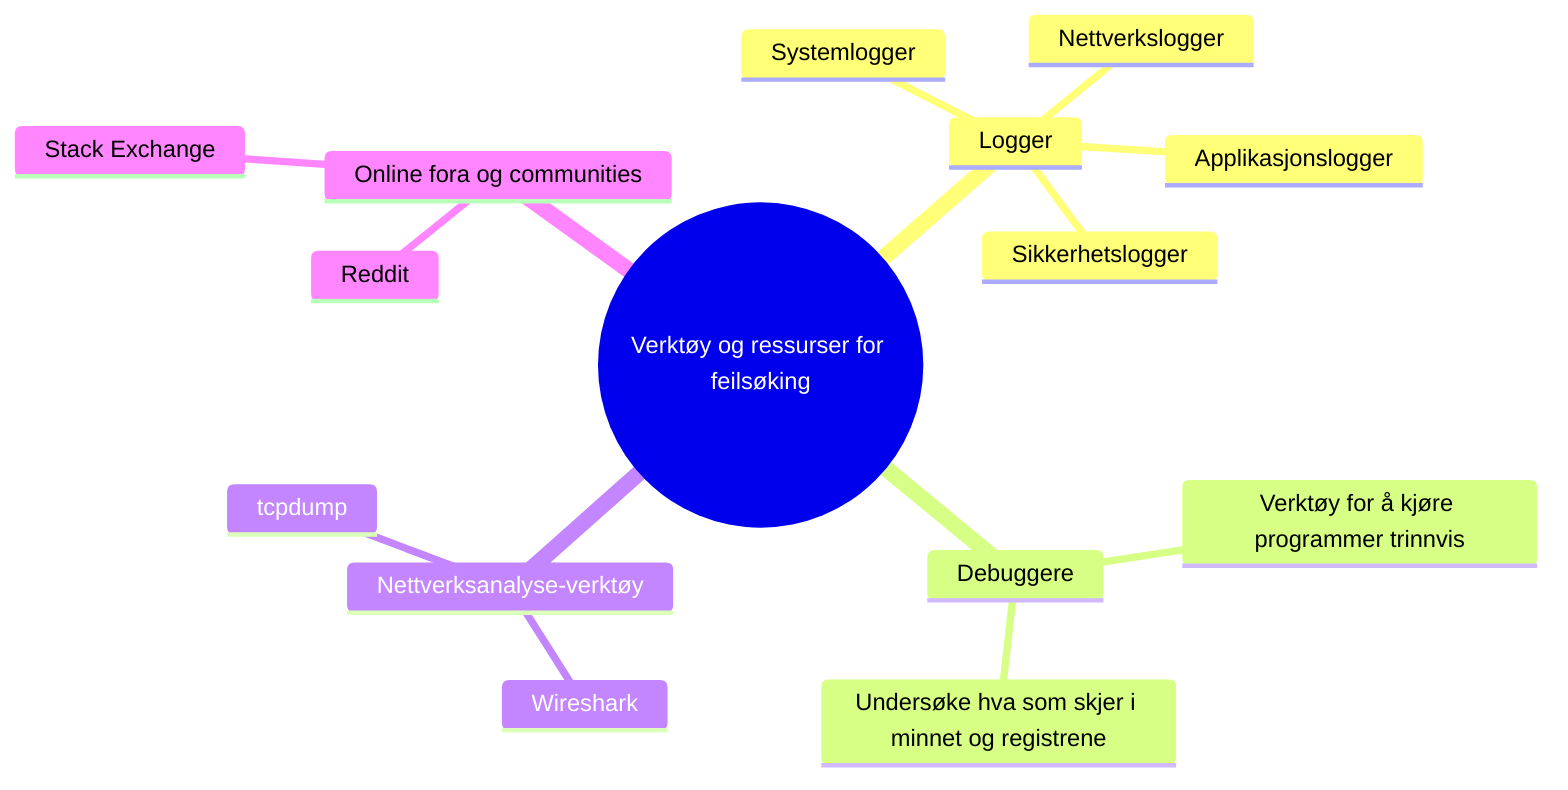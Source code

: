 mindmap
  root((Verktøy og ressurser for feilsøking))
    Logger
      Systemlogger
      Applikasjonslogger
      Sikkerhetslogger
      Nettverkslogger
    Debuggere
      Verktøy for å kjøre programmer trinnvis
      Undersøke hva som skjer i minnet og registrene
    Nettverksanalyse-verktøy
      Wireshark
      tcpdump
    Online fora og communities
      Stack Exchange
      Reddit